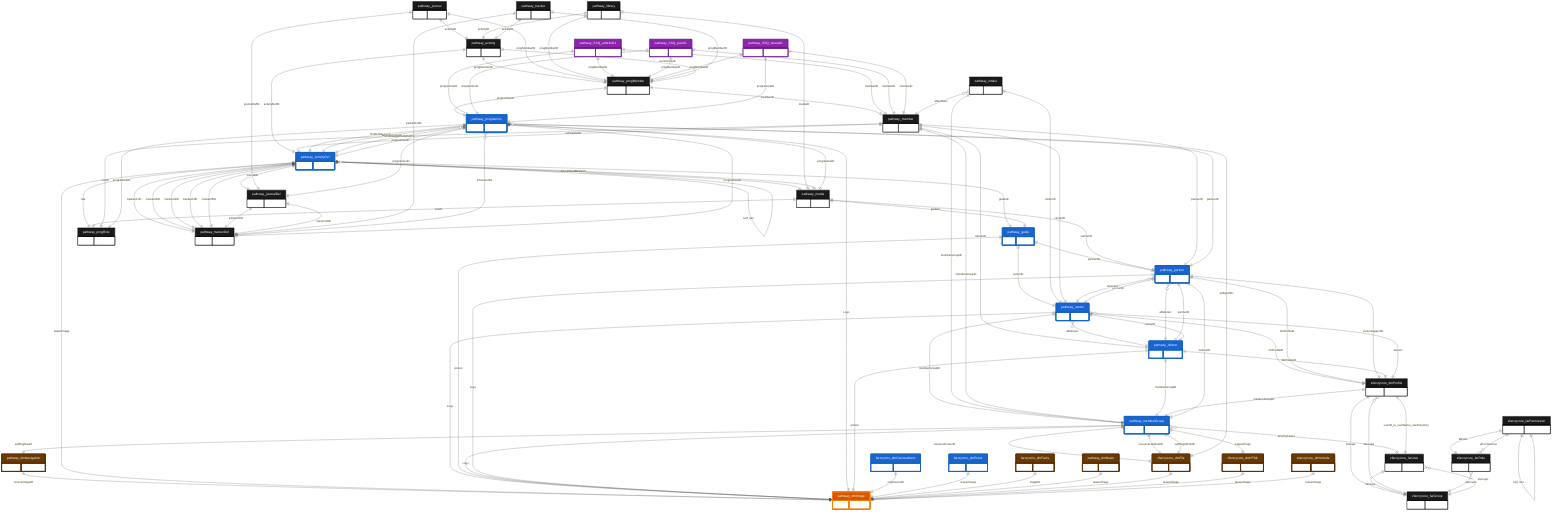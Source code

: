 erDiagram
    %% Parameters:
%%   Focus: dmImage
%%   Domains: provider, participant, pathway, site
%%   Chart Type: ER
    "pathway_dmImage" {
        UUID ObjectID
    }

    "pathway_dmNavigation" {
        UUID ObjectID
    }

    "pathway_dmNews" {
        UUID ObjectID
    }

    "pathway_activity" {
        UUID ObjectID
    }

    "pathway_activityDef" {
        UUID ObjectID
    }

    "pathway_center" {
        UUID ObjectID
    }

    "pathway_guide" {
        UUID ObjectID
    }

    "pathway_intake" {
        UUID ObjectID
    }

    "pathway_journal" {
        UUID ObjectID
    }

    "pathway_journalDef" {
        UUID ObjectID
    }

    "pathway_library" {
        UUID ObjectID
    }

    "pathway_media" {
        UUID ObjectID
    }

    "pathway_member" {
        UUID ObjectID
    }

    "pathway_memberGroup" {
        UUID ObjectID
    }

    "pathway_partner" {
        UUID ObjectID
    }

    "pathway_progMember" {
        UUID ObjectID
    }

    "pathway_programme" {
        UUID ObjectID
    }

    "pathway_progRole" {
        UUID ObjectID
    }

    "pathway_referer" {
        UUID ObjectID
    }

    "pathway_SSQ_arthritis01" {
        UUID ObjectID
    }

    "pathway_SSQ_pain01" {
        UUID ObjectID
    }

    "pathway_SSQ_stress01" {
        UUID ObjectID
    }

    "pathway_tracker" {
        UUID ObjectID
    }

    "pathway_trackerDef" {
        UUID ObjectID
    }

    "farcrycms_dmCarouselItem" {
        UUID ObjectID
    }

    "farcrycms_dmEvent" {
        UUID ObjectID
    }

    "farcrycms_dmFacts" {
        UUID ObjectID
    }

    "zfarcrycore_dmFile" {
        UUID ObjectID
    }

    "zfarcrycore_dmHTML" {
        UUID ObjectID
    }

    "zfarcrycore_dmInclude" {
        UUID ObjectID
    }

    "zfarcrycore_dmProfile" {
        UUID ObjectID
    }

    "zfarcrycore_farGroup" {
        UUID ObjectID
    }

    "zfarcrycore_farPermission" {
        UUID ObjectID
    }

    "zfarcrycore_farRole" {
        UUID ObjectID
    }

    "zfarcrycore_farUser" {
        UUID ObjectID
    }

    %% Direct FK Relationships
    "pathway_dmNavigation" ||--|| "pathway_dmImage" : sourceImageID
    "pathway_activity" ||--|| "pathway_progMember" : progMemberID
    "pathway_activity" ||--|| "pathway_activityDef" : activityDefID
    "pathway_activityDef" ||--|| "pathway_programme" : programmeID
    "pathway_activityDef" ||--|| "pathway_dmImage" : teaserImage
    "pathway_activityDef" ||--|| "pathway_guide" : guideID
    "pathway_activityDef" ||--|| "pathway_progRole" : role
    "pathway_activityDef" ||--|| "pathway_media" : defaultMediaID
    "pathway_activityDef" ||--|| "pathway_journalDef" : journalID
    "pathway_activityDef" ||--|| "pathway_trackerDef" : tracker01ID
    "pathway_activityDef" ||--|| "pathway_trackerDef" : tracker02ID
    "pathway_activityDef" ||--|| "pathway_trackerDef" : tracker03ID
    "pathway_activityDef" ||--|| "pathway_trackerDef" : tracker04ID
    "pathway_activityDef" ||--|| "pathway_trackerDef" : tracker05ID
    "pathway_center" ||--|| "pathway_dmImage" : Logo
    "pathway_center" ||--|| "zfarcrycore_dmProfile" : dmProfileID
    "pathway_center" ||--|| "pathway_partner" : partnerID
    "pathway_center" ||--|| "pathway_memberGroup" : memberGroupID
    "pathway_guide" ||--|| "pathway_dmImage" : picture
    "pathway_guide" ||--|| "pathway_partner" : partnerID
    "pathway_guide" ||--|| "pathway_center" : centerID
    "pathway_intake" ||--|| "pathway_memberGroup" : memberGroupID
    "pathway_intake" ||--|| "pathway_center" : centerID
    "pathway_journal" ||--|| "pathway_progMember" : progMemberID
    "pathway_journal" ||--|| "pathway_journalDef" : journalDefID
    "pathway_journal" ||--|| "pathway_activity" : activityID
    "pathway_journalDef" ||--|| "pathway_trackerDef" : tracker01ID
    "pathway_journalDef" ||--|| "pathway_trackerDef" : tracker02ID
    "pathway_journalDef" ||--|| "pathway_programme" : programmeID
    "pathway_library" ||--|| "pathway_progMember" : progMemberID
    "pathway_library" ||--|| "pathway_activity" : activityID
    "pathway_library" ||--|| "pathway_media" : mediaID
    "pathway_media" ||--|| "pathway_guide" : guideID
    "pathway_media" ||--|| "pathway_partner" : partnerID
    "pathway_media" ||--|| "pathway_programme" : programmeID
    "pathway_media" ||--|| "pathway_progRole" : roleID
    "pathway_member" ||--|| "pathway_memberGroup" : memberGroupID
    "pathway_member" ||--|| "pathway_partner" : partnerID
    "pathway_member" ||--|| "pathway_center" : centerID
    "pathway_member" ||--|| "pathway_referer" : refererID
    "pathway_member" ||--|| "pathway_activityDef" : activityDefID
    "pathway_member" ||--|| "pathway_progRole" : roleID
    "pathway_memberGroup" ||--|| "pathway_partner" : partnerID
    "pathway_memberGroup" ||--|| "pathway_dmImage" : Logo
    "pathway_memberGroup" ||--|| "zfarcrycore_dmFile" : resourcePosterID
    "pathway_memberGroup" ||--|| "zfarcrycore_dmFile" : resourceHandoutID
    "pathway_memberGroup" ||--|| "zfarcrycore_dmHTML" : supportPage
    "pathway_memberGroup" ||--|| "pathway_dmNavigation" : selfRegNavID
    "pathway_memberGroup" ||--|| "zfarcrycore_dmFile" : selfRegQrFileID
    "pathway_partner" ||--|| "pathway_dmImage" : Logo
    "pathway_partner" ||--|| "zfarcrycore_dmProfile" : dmProfileID
    "pathway_partner" ||--|| "zfarcrycore_dmProfile" : seniorSupportID
    "pathway_progMember" ||--|| "pathway_programme" : programmeID
    "pathway_progMember" ||--|| "pathway_member" : memberID
    "pathway_progMember" ||--|| "pathway_activity" : currActivityID
    "pathway_programme" ||--|| "pathway_partner" : partnerID
    "pathway_programme" ||--|| "pathway_dmImage" : Logo
    "pathway_programme" ||--|| "pathway_activityDef" : firstActivityDefID
    "pathway_programme" ||--|| "pathway_activityDef" : lastActivityDefID
    "pathway_progRole" ||--|| "pathway_programme" : programmeID
    "pathway_referer" ||--|| "pathway_dmImage" : picture
    "pathway_referer" ||--|| "zfarcrycore_dmProfile" : dmProfileID
    "pathway_referer" ||--|| "pathway_partner" : partnerID
    "pathway_referer" ||--|| "pathway_memberGroup" : memberGroupID
    "pathway_referer" ||--|| "pathway_center" : centerID
    "pathway_SSQ_arthritis01" ||--|| "pathway_programme" : programmeID
    "pathway_SSQ_arthritis01" ||--|| "pathway_progMember" : progMemberID
    "pathway_SSQ_arthritis01" ||--|| "pathway_member" : memberID
    "pathway_SSQ_pain01" ||--|| "pathway_programme" : programmeID
    "pathway_SSQ_pain01" ||--|| "pathway_progMember" : progMemberID
    "pathway_SSQ_pain01" ||--|| "pathway_member" : memberID
    "pathway_SSQ_stress01" ||--|| "pathway_programme" : programmeID
    "pathway_SSQ_stress01" ||--|| "pathway_progMember" : progMemberID
    "pathway_SSQ_stress01" ||--|| "pathway_member" : memberID
    "pathway_tracker" ||--|| "pathway_progMember" : progMemberID
    "pathway_tracker" ||--|| "pathway_trackerDef" : trackerDefID
    "pathway_tracker" ||--|| "pathway_activity" : activityID
    "pathway_trackerDef" ||--|| "pathway_programme" : programmeID
    "farcrycms_dmCarouselItem" ||--|| "pathway_dmImage" : imgSourceID
    "farcrycms_dmEvent" ||--|| "pathway_dmImage" : teaserImage
    "farcrycms_dmFacts" ||--|| "pathway_dmImage" : imageID
    "pathway_dmNews" ||--|| "pathway_dmImage" : teaserImage
    "zfarcrycore_dmFile" ||--|| "pathway_dmImage" : teaserImage
    "zfarcrycore_dmHTML" ||--|| "pathway_dmImage" : teaserImage
    "zfarcrycore_dmInclude" ||--|| "pathway_dmImage" : teaserImage
    "zfarcrycore_dmProfile" ||--|| "pathway_memberGroup" : memberGroupID
    "zfarcrycore_dmProfile" ||--|| "zfarcrycore_farGroup" : lGroups
    "zfarcrycore_farPermission" ||--|| "zfarcrycore_farRole" : aRoles
    "zfarcrycore_farUser" ||--|| "zfarcrycore_farGroup" : lGroups
    %% End Direct FK Relationships

    %% Special Joins
    "zfarcrycore_farUser" ||--|| "zfarcrycore_dmProfile" : userID_to_userName_userDirectory
    %% End Special Joins

    %% Self-Referencing Relationships for activityDef
    %% Self-refs include: onEndID, aCuePointActivities, aInteract1Activities, aInteract2Activities, aInteract3Activities, aInteract4Activities, aInteract5Activities
    "pathway_activityDef" ||--|| "pathway_activityDef" : self_refs
    %% End Self-Referencing Relationships for activityDef

    %% Self-Referencing Relationships for farPermission
    %% Self-refs include: aRelatedtypes
    "zfarcrycore_farPermission" ||--|| "zfarcrycore_farPermission" : self_refs
    %% End Self-Referencing Relationships for farPermission

    %% Join Table Relationships
    "pathway_activityDef" }o--|| "pathway_media" : aMediaIDs
    "pathway_center" }o--|| "zfarcrycore_dmProfile" : aUsers
    "pathway_center" }o--|| "pathway_referer" : aReferers
    "pathway_intake" }o--|| "pathway_member" : aMembers
    "pathway_memberGroup" }o--|| "zfarcrycore_farUser" : aFarcryUsers
    "pathway_partner" }o--|| "pathway_center" : aCenters
    "pathway_partner" }o--|| "pathway_referer" : aReferers
    "pathway_programme" }o--|| "pathway_activityDef" : aFollowupActivityDefIDs
    "pathway_programme" }o--|| "pathway_trackerDef" : aTrackerIDs
    "pathway_programme" }o--|| "zfarcrycore_dmFile" : aObjectIDs
    "zfarcrycore_dmProfile" }o--|| "zfarcrycore_farGroup" : aGroups
    "zfarcrycore_farRole" }o--|| "zfarcrycore_farGroup" : aGroups
    "zfarcrycore_farRole" }o--|| "zfarcrycore_farPermission" : aPermissions
    "zfarcrycore_farUser" }o--|| "zfarcrycore_farGroup" : aGroups
    %% End Join Table Relationships


    %% Entity Styling
    style pathway_dmImage fill:#d75500,stroke:#f57c00,stroke-width:4px,color:#fff
    style pathway_dmNavigation fill:#693a00,stroke:#5d2e00,stroke-width:4px,color:#fff
    style pathway_dmNews fill:#693a00,stroke:#5d2e00,stroke-width:4px,color:#fff
    style pathway_activity fill:#1a1a1a,stroke:#0d0d0d,stroke-width:1px,color:#fff
    style pathway_activityDef fill:#1963d2,stroke:#1565c0,stroke-width:4px,color:#fff
    style pathway_center fill:#1963d2,stroke:#1565c0,stroke-width:4px,color:#fff
    style pathway_guide fill:#1963d2,stroke:#1565c0,stroke-width:4px,color:#fff
    style pathway_intake fill:#1a1a1a,stroke:#0d0d0d,stroke-width:1px,color:#fff
    style pathway_journal fill:#1a1a1a,stroke:#0d0d0d,stroke-width:1px,color:#fff
    style pathway_journalDef fill:#1a1a1a,stroke:#0d0d0d,stroke-width:1px,color:#fff
    style pathway_library fill:#1a1a1a,stroke:#0d0d0d,stroke-width:1px,color:#fff
    style pathway_media fill:#1a1a1a,stroke:#0d0d0d,stroke-width:1px,color:#fff
    style pathway_member fill:#1a1a1a,stroke:#0d0d0d,stroke-width:1px,color:#fff
    style pathway_memberGroup fill:#1963d2,stroke:#1565c0,stroke-width:4px,color:#fff
    style pathway_partner fill:#1963d2,stroke:#1565c0,stroke-width:4px,color:#fff
    style pathway_progMember fill:#1a1a1a,stroke:#0d0d0d,stroke-width:1px,color:#fff
    style pathway_programme fill:#1963d2,stroke:#1565c0,stroke-width:4px,color:#fff
    style pathway_progRole fill:#1a1a1a,stroke:#0d0d0d,stroke-width:1px,color:#fff
    style pathway_referer fill:#1963d2,stroke:#1565c0,stroke-width:4px,color:#fff
    style pathway_SSQ_arthritis01 fill:#8e24aa,stroke:#6a1b9a,stroke-width:2px,color:#fff
    style pathway_SSQ_pain01 fill:#8e24aa,stroke:#6a1b9a,stroke-width:2px,color:#fff
    style pathway_SSQ_stress01 fill:#8e24aa,stroke:#6a1b9a,stroke-width:2px,color:#fff
    style pathway_tracker fill:#1a1a1a,stroke:#0d0d0d,stroke-width:1px,color:#fff
    style pathway_trackerDef fill:#1a1a1a,stroke:#0d0d0d,stroke-width:1px,color:#fff
    style farcrycms_dmCarouselItem fill:#1963d2,stroke:#1565c0,stroke-width:4px,color:#fff
    style farcrycms_dmEvent fill:#1963d2,stroke:#1565c0,stroke-width:4px,color:#fff
    style farcrycms_dmFacts fill:#693a00,stroke:#5d2e00,stroke-width:4px,color:#fff
    style zfarcrycore_dmFile fill:#693a00,stroke:#5d2e00,stroke-width:4px,color:#fff
    style zfarcrycore_dmHTML fill:#693a00,stroke:#5d2e00,stroke-width:4px,color:#fff
    style zfarcrycore_dmInclude fill:#693a00,stroke:#5d2e00,stroke-width:4px,color:#fff
    style zfarcrycore_dmProfile fill:#1a1a1a,stroke:#0d0d0d,stroke-width:1px,color:#fff
    style zfarcrycore_farGroup fill:#1a1a1a,stroke:#0d0d0d,stroke-width:1px,color:#fff
    style zfarcrycore_farPermission fill:#1a1a1a,stroke:#0d0d0d,stroke-width:1px,color:#fff
    style zfarcrycore_farRole fill:#1a1a1a,stroke:#0d0d0d,stroke-width:1px,color:#fff
    style zfarcrycore_farUser fill:#1a1a1a,stroke:#0d0d0d,stroke-width:1px,color:#fff